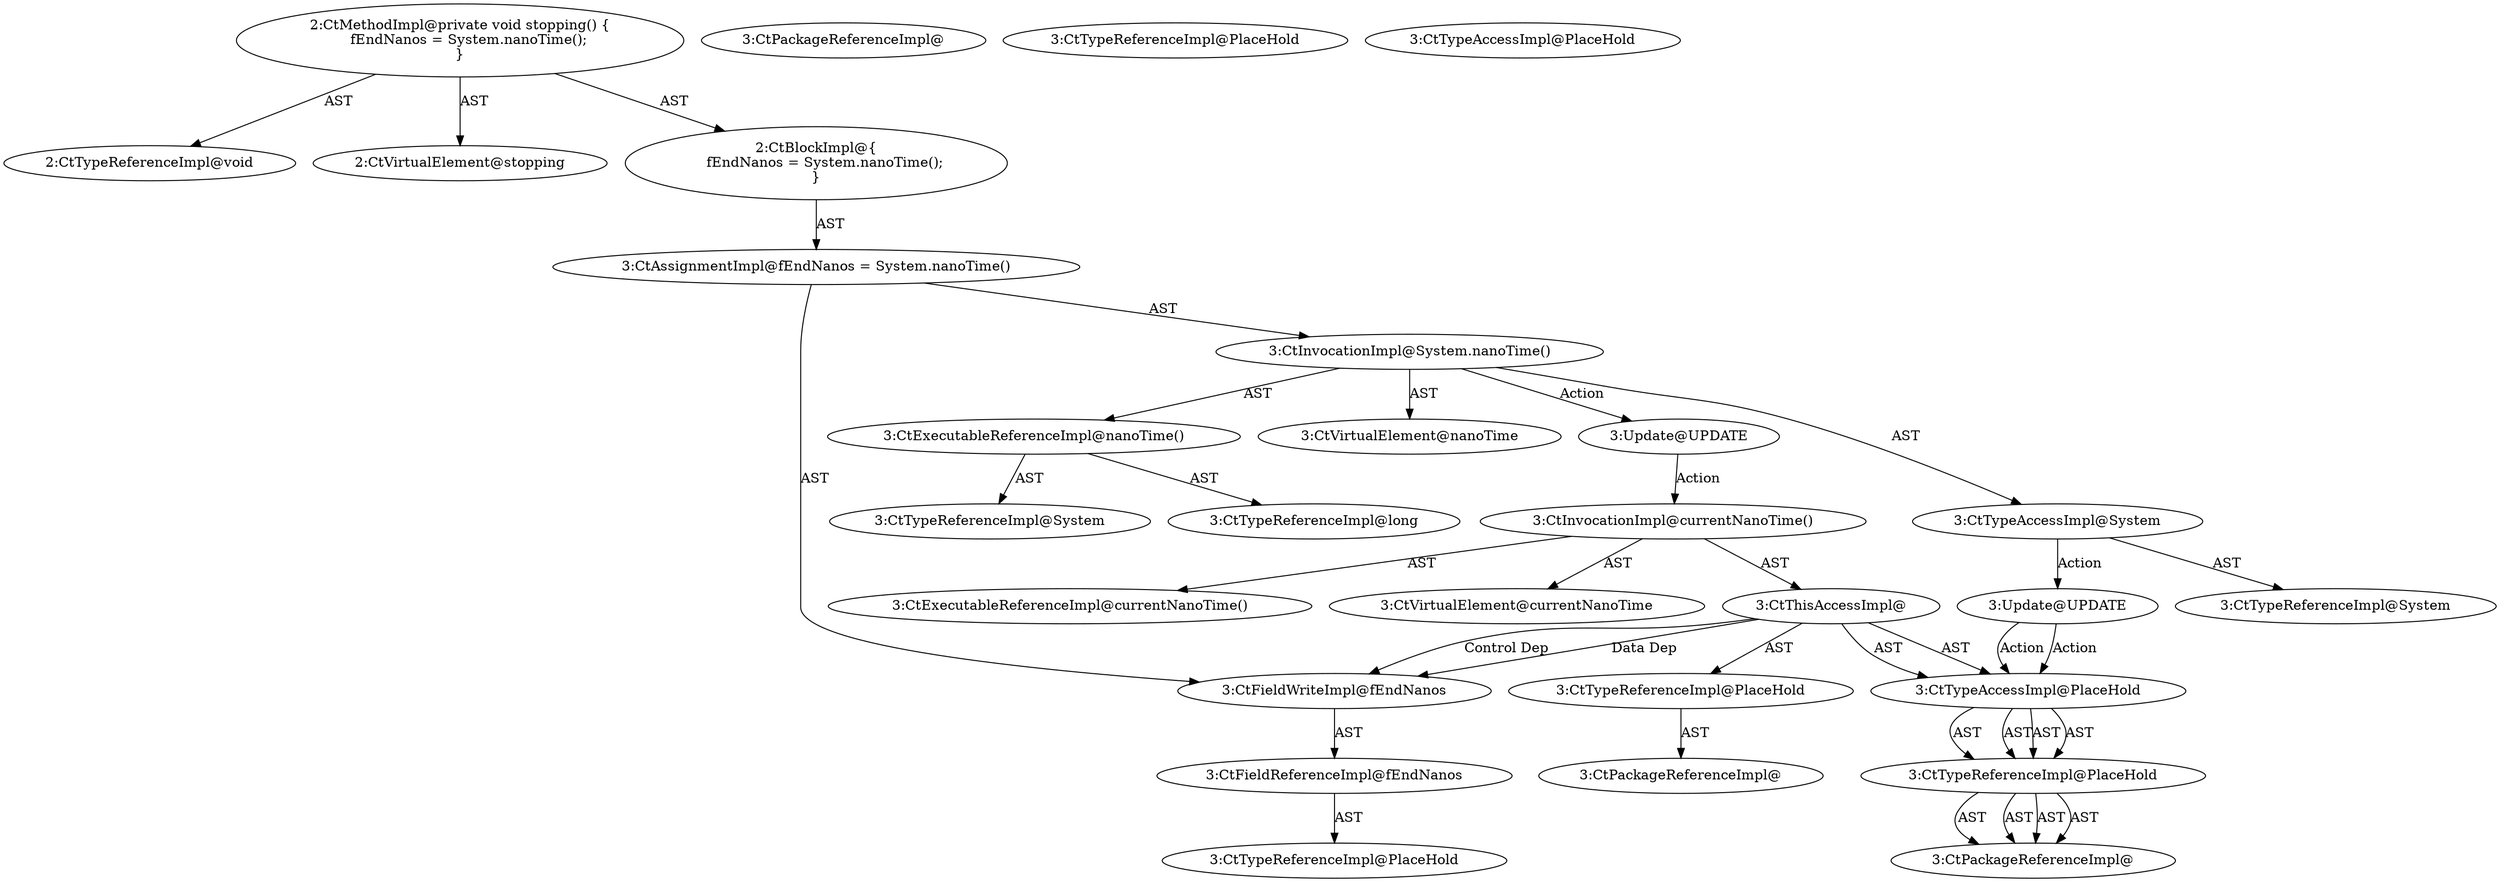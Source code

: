 digraph "stopping#?" {
0 [label="2:CtTypeReferenceImpl@void" shape=ellipse]
1 [label="2:CtVirtualElement@stopping" shape=ellipse]
2 [label="3:CtFieldReferenceImpl@fEndNanos" shape=ellipse]
3 [label="3:CtTypeReferenceImpl@PlaceHold" shape=ellipse]
4 [label="3:CtFieldWriteImpl@fEndNanos" shape=ellipse]
5 [label="3:CtExecutableReferenceImpl@nanoTime()" shape=ellipse]
6 [label="3:CtTypeReferenceImpl@System" shape=ellipse]
7 [label="3:CtTypeReferenceImpl@long" shape=ellipse]
8 [label="3:CtVirtualElement@nanoTime" shape=ellipse]
9 [label="3:CtTypeAccessImpl@System" shape=ellipse]
10 [label="3:CtTypeReferenceImpl@System" shape=ellipse]
11 [label="3:CtInvocationImpl@System.nanoTime()" shape=ellipse]
12 [label="3:CtAssignmentImpl@fEndNanos = System.nanoTime()" shape=ellipse]
13 [label="2:CtBlockImpl@\{
    fEndNanos = System.nanoTime();
\}" shape=ellipse]
14 [label="2:CtMethodImpl@private void stopping() \{
    fEndNanos = System.nanoTime();
\}" shape=ellipse]
15 [label="3:Update@UPDATE" shape=ellipse]
16 [label="3:CtPackageReferenceImpl@" shape=ellipse]
17 [label="3:CtTypeReferenceImpl@PlaceHold" shape=ellipse]
18 [label="3:CtPackageReferenceImpl@" shape=ellipse]
19 [label="3:CtTypeReferenceImpl@PlaceHold" shape=ellipse]
20 [label="3:CtTypeAccessImpl@PlaceHold" shape=ellipse]
21 [label="3:CtThisAccessImpl@" shape=ellipse]
22 [label="3:CtExecutableReferenceImpl@currentNanoTime()" shape=ellipse]
23 [label="3:CtInvocationImpl@currentNanoTime()" shape=ellipse]
24 [label="3:CtVirtualElement@currentNanoTime" shape=ellipse]
25 [label="3:Update@UPDATE" shape=ellipse]
26 [label="3:CtPackageReferenceImpl@" shape=ellipse]
27 [label="3:CtTypeReferenceImpl@PlaceHold" shape=ellipse]
28 [label="3:CtTypeAccessImpl@PlaceHold" shape=ellipse]
2 -> 3 [label="AST"];
4 -> 2 [label="AST"];
5 -> 6 [label="AST"];
5 -> 7 [label="AST"];
9 -> 10 [label="AST"];
9 -> 25 [label="Action"];
11 -> 8 [label="AST"];
11 -> 9 [label="AST"];
11 -> 5 [label="AST"];
11 -> 15 [label="Action"];
12 -> 4 [label="AST"];
12 -> 11 [label="AST"];
13 -> 12 [label="AST"];
14 -> 1 [label="AST"];
14 -> 0 [label="AST"];
14 -> 13 [label="AST"];
15 -> 23 [label="Action"];
17 -> 16 [label="AST"];
27 -> 26 [label="AST"];
27 -> 26 [label="AST"];
28 -> 27 [label="AST"];
28 -> 27 [label="AST"];
21 -> 17 [label="AST"];
21 -> 28 [label="AST"];
21 -> 28 [label="AST"];
21 -> 4 [label="Data Dep"];
21 -> 4 [label="Control Dep"];
23 -> 24 [label="AST"];
23 -> 21 [label="AST"];
23 -> 22 [label="AST"];
25 -> 28 [label="Action"];
25 -> 28 [label="Action"];
27 -> 26 [label="AST"];
27 -> 26 [label="AST"];
28 -> 27 [label="AST"];
28 -> 27 [label="AST"];
}